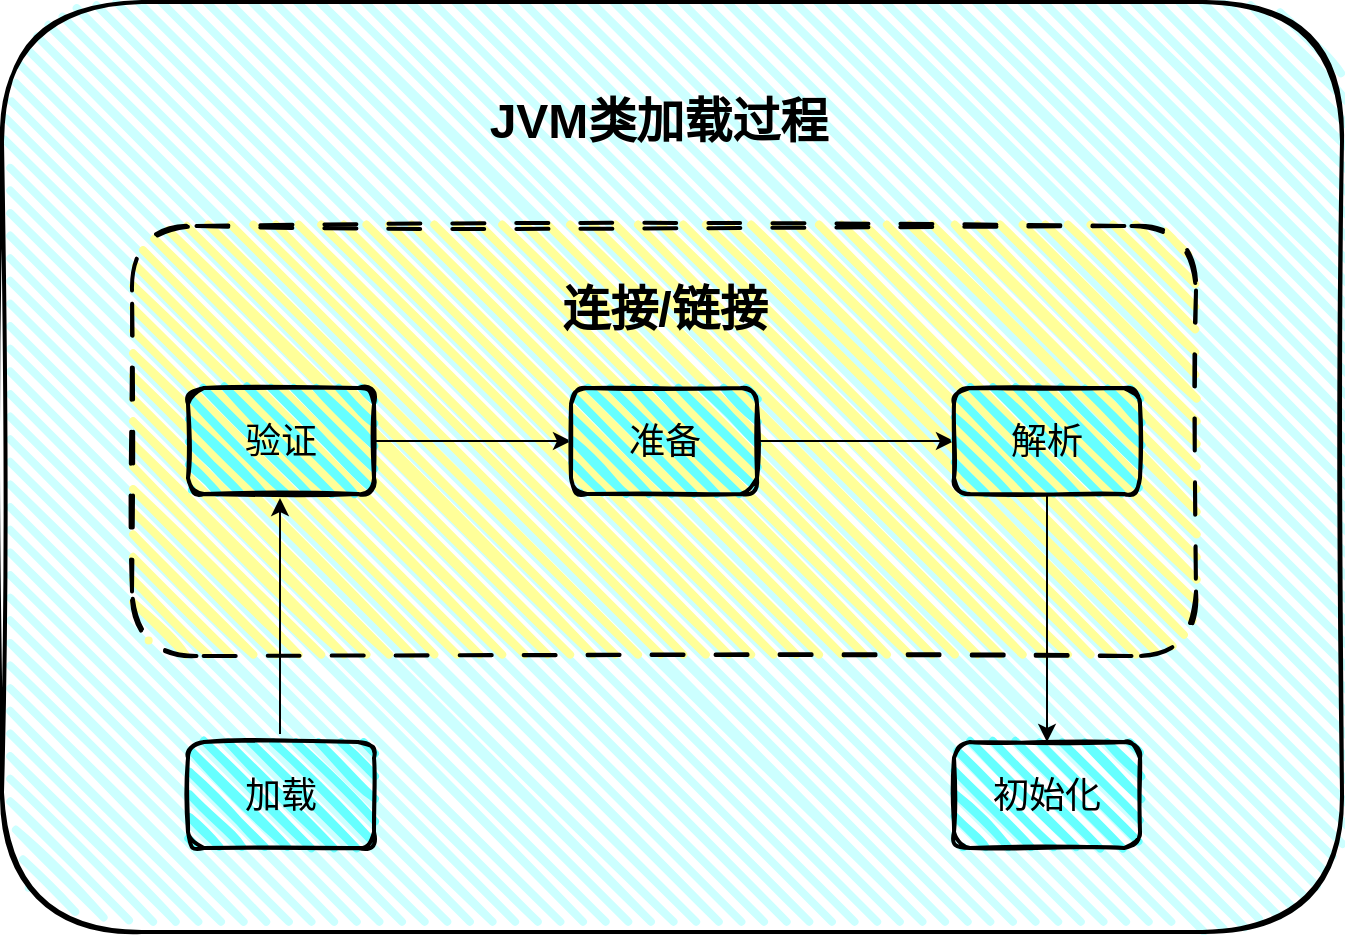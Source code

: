 <mxfile version="22.1.17" type="github">
  <diagram name="第 1 页" id="DDbJGOwL7a5N1HXjInsn">
    <mxGraphModel dx="1434" dy="746" grid="0" gridSize="10" guides="1" tooltips="1" connect="1" arrows="1" fold="1" page="1" pageScale="1" pageWidth="827" pageHeight="1169" math="0" shadow="0">
      <root>
        <mxCell id="0" />
        <mxCell id="1" parent="0" />
        <mxCell id="Z7OkOFX8Tv85C6AxSobz-2" value="" style="rounded=1;whiteSpace=wrap;html=1;strokeWidth=2;fillWeight=4;hachureGap=8;hachureAngle=45;fillColor=#CCFFFF;sketch=1;" vertex="1" parent="1">
          <mxGeometry x="45" y="59" width="670" height="465" as="geometry" />
        </mxCell>
        <mxCell id="Z7OkOFX8Tv85C6AxSobz-4" value="" style="rounded=1;whiteSpace=wrap;html=1;strokeWidth=2;fillWeight=4;hachureGap=8;hachureAngle=45;fillColor=#FFFF99;sketch=1;dashed=1;dashPattern=8 8;" vertex="1" parent="1">
          <mxGeometry x="110" y="171" width="532" height="215" as="geometry" />
        </mxCell>
        <mxCell id="Z7OkOFX8Tv85C6AxSobz-13" value="" style="edgeStyle=orthogonalEdgeStyle;rounded=0;orthogonalLoop=1;jettySize=auto;html=1;" edge="1" parent="1" source="Z7OkOFX8Tv85C6AxSobz-3" target="Z7OkOFX8Tv85C6AxSobz-5">
          <mxGeometry relative="1" as="geometry" />
        </mxCell>
        <mxCell id="Z7OkOFX8Tv85C6AxSobz-3" value="&lt;font style=&quot;font-size: 18px;&quot; face=&quot;Comic Sans MS&quot;&gt;验证&lt;/font&gt;" style="rounded=1;whiteSpace=wrap;html=1;strokeWidth=2;fillWeight=4;hachureGap=8;hachureAngle=45;fillColor=#66FFFF;sketch=1;gradientColor=none;" vertex="1" parent="1">
          <mxGeometry x="138" y="252" width="93" height="53" as="geometry" />
        </mxCell>
        <mxCell id="Z7OkOFX8Tv85C6AxSobz-14" value="" style="edgeStyle=orthogonalEdgeStyle;rounded=0;orthogonalLoop=1;jettySize=auto;html=1;" edge="1" parent="1" source="Z7OkOFX8Tv85C6AxSobz-5" target="Z7OkOFX8Tv85C6AxSobz-6">
          <mxGeometry relative="1" as="geometry" />
        </mxCell>
        <mxCell id="Z7OkOFX8Tv85C6AxSobz-5" value="&lt;font style=&quot;font-size: 18px;&quot; face=&quot;Comic Sans MS&quot;&gt;准备&lt;/font&gt;" style="rounded=1;whiteSpace=wrap;html=1;strokeWidth=2;fillWeight=4;hachureGap=8;hachureAngle=45;fillColor=#66FFFF;sketch=1;gradientColor=none;" vertex="1" parent="1">
          <mxGeometry x="329.5" y="252" width="93" height="53" as="geometry" />
        </mxCell>
        <mxCell id="Z7OkOFX8Tv85C6AxSobz-6" value="&lt;font style=&quot;font-size: 18px;&quot; face=&quot;Comic Sans MS&quot;&gt;解析&lt;/font&gt;" style="rounded=1;whiteSpace=wrap;html=1;strokeWidth=2;fillWeight=4;hachureGap=8;hachureAngle=45;fillColor=#66FFFF;sketch=1;gradientColor=none;" vertex="1" parent="1">
          <mxGeometry x="521" y="252" width="93" height="53" as="geometry" />
        </mxCell>
        <mxCell id="Z7OkOFX8Tv85C6AxSobz-7" value="&lt;font style=&quot;font-size: 18px;&quot; face=&quot;Comic Sans MS&quot;&gt;加载&lt;/font&gt;" style="rounded=1;whiteSpace=wrap;html=1;strokeWidth=2;fillWeight=4;hachureGap=8;hachureAngle=45;fillColor=#66FFFF;sketch=1;gradientColor=none;" vertex="1" parent="1">
          <mxGeometry x="138" y="429" width="93" height="53" as="geometry" />
        </mxCell>
        <mxCell id="Z7OkOFX8Tv85C6AxSobz-8" value="&lt;font style=&quot;font-size: 18px;&quot; face=&quot;Comic Sans MS&quot;&gt;初始化&lt;/font&gt;" style="rounded=1;whiteSpace=wrap;html=1;strokeWidth=2;fillWeight=4;hachureGap=8;hachureAngle=45;fillColor=#66FFFF;sketch=1;gradientColor=none;" vertex="1" parent="1">
          <mxGeometry x="521" y="429" width="93" height="53" as="geometry" />
        </mxCell>
        <mxCell id="Z7OkOFX8Tv85C6AxSobz-11" value="" style="endArrow=classic;html=1;rounded=0;exitX=0.5;exitY=0;exitDx=0;exitDy=0;entryX=0.14;entryY=0.651;entryDx=0;entryDy=0;entryPerimeter=0;" edge="1" parent="1">
          <mxGeometry width="50" height="50" relative="1" as="geometry">
            <mxPoint x="184.02" y="425.04" as="sourcePoint" />
            <mxPoint x="184.0" y="307.005" as="targetPoint" />
          </mxGeometry>
        </mxCell>
        <mxCell id="Z7OkOFX8Tv85C6AxSobz-16" value="" style="endArrow=classic;html=1;rounded=0;exitX=0.5;exitY=1;exitDx=0;exitDy=0;entryX=0.5;entryY=0;entryDx=0;entryDy=0;" edge="1" parent="1" source="Z7OkOFX8Tv85C6AxSobz-6" target="Z7OkOFX8Tv85C6AxSobz-8">
          <mxGeometry width="50" height="50" relative="1" as="geometry">
            <mxPoint x="387" y="394" as="sourcePoint" />
            <mxPoint x="437" y="344" as="targetPoint" />
          </mxGeometry>
        </mxCell>
        <mxCell id="Z7OkOFX8Tv85C6AxSobz-21" value="连接/链接" style="text;strokeColor=none;fillColor=none;html=1;fontSize=24;fontStyle=1;verticalAlign=middle;align=center;" vertex="1" parent="1">
          <mxGeometry x="326" y="193" width="100" height="40" as="geometry" />
        </mxCell>
        <mxCell id="Z7OkOFX8Tv85C6AxSobz-22" value="JVM类加载过程" style="text;strokeColor=none;fillColor=none;html=1;fontSize=24;fontStyle=1;verticalAlign=middle;align=center;" vertex="1" parent="1">
          <mxGeometry x="323" y="99" width="100" height="40" as="geometry" />
        </mxCell>
      </root>
    </mxGraphModel>
  </diagram>
</mxfile>
